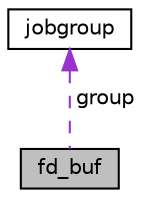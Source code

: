 digraph "fd_buf"
{
 // LATEX_PDF_SIZE
  edge [fontname="Helvetica",fontsize="10",labelfontname="Helvetica",labelfontsize="10"];
  node [fontname="Helvetica",fontsize="10",shape=record];
  Node1 [label="fd_buf",height=0.2,width=0.4,color="black", fillcolor="grey75", style="filled", fontcolor="black",tooltip=" "];
  Node2 -> Node1 [dir="back",color="darkorchid3",fontsize="10",style="dashed",label=" group" ,fontname="Helvetica"];
  Node2 [label="jobgroup",height=0.2,width=0.4,color="black", fillcolor="white", style="filled",URL="$structjobgroup.html",tooltip=" "];
}
